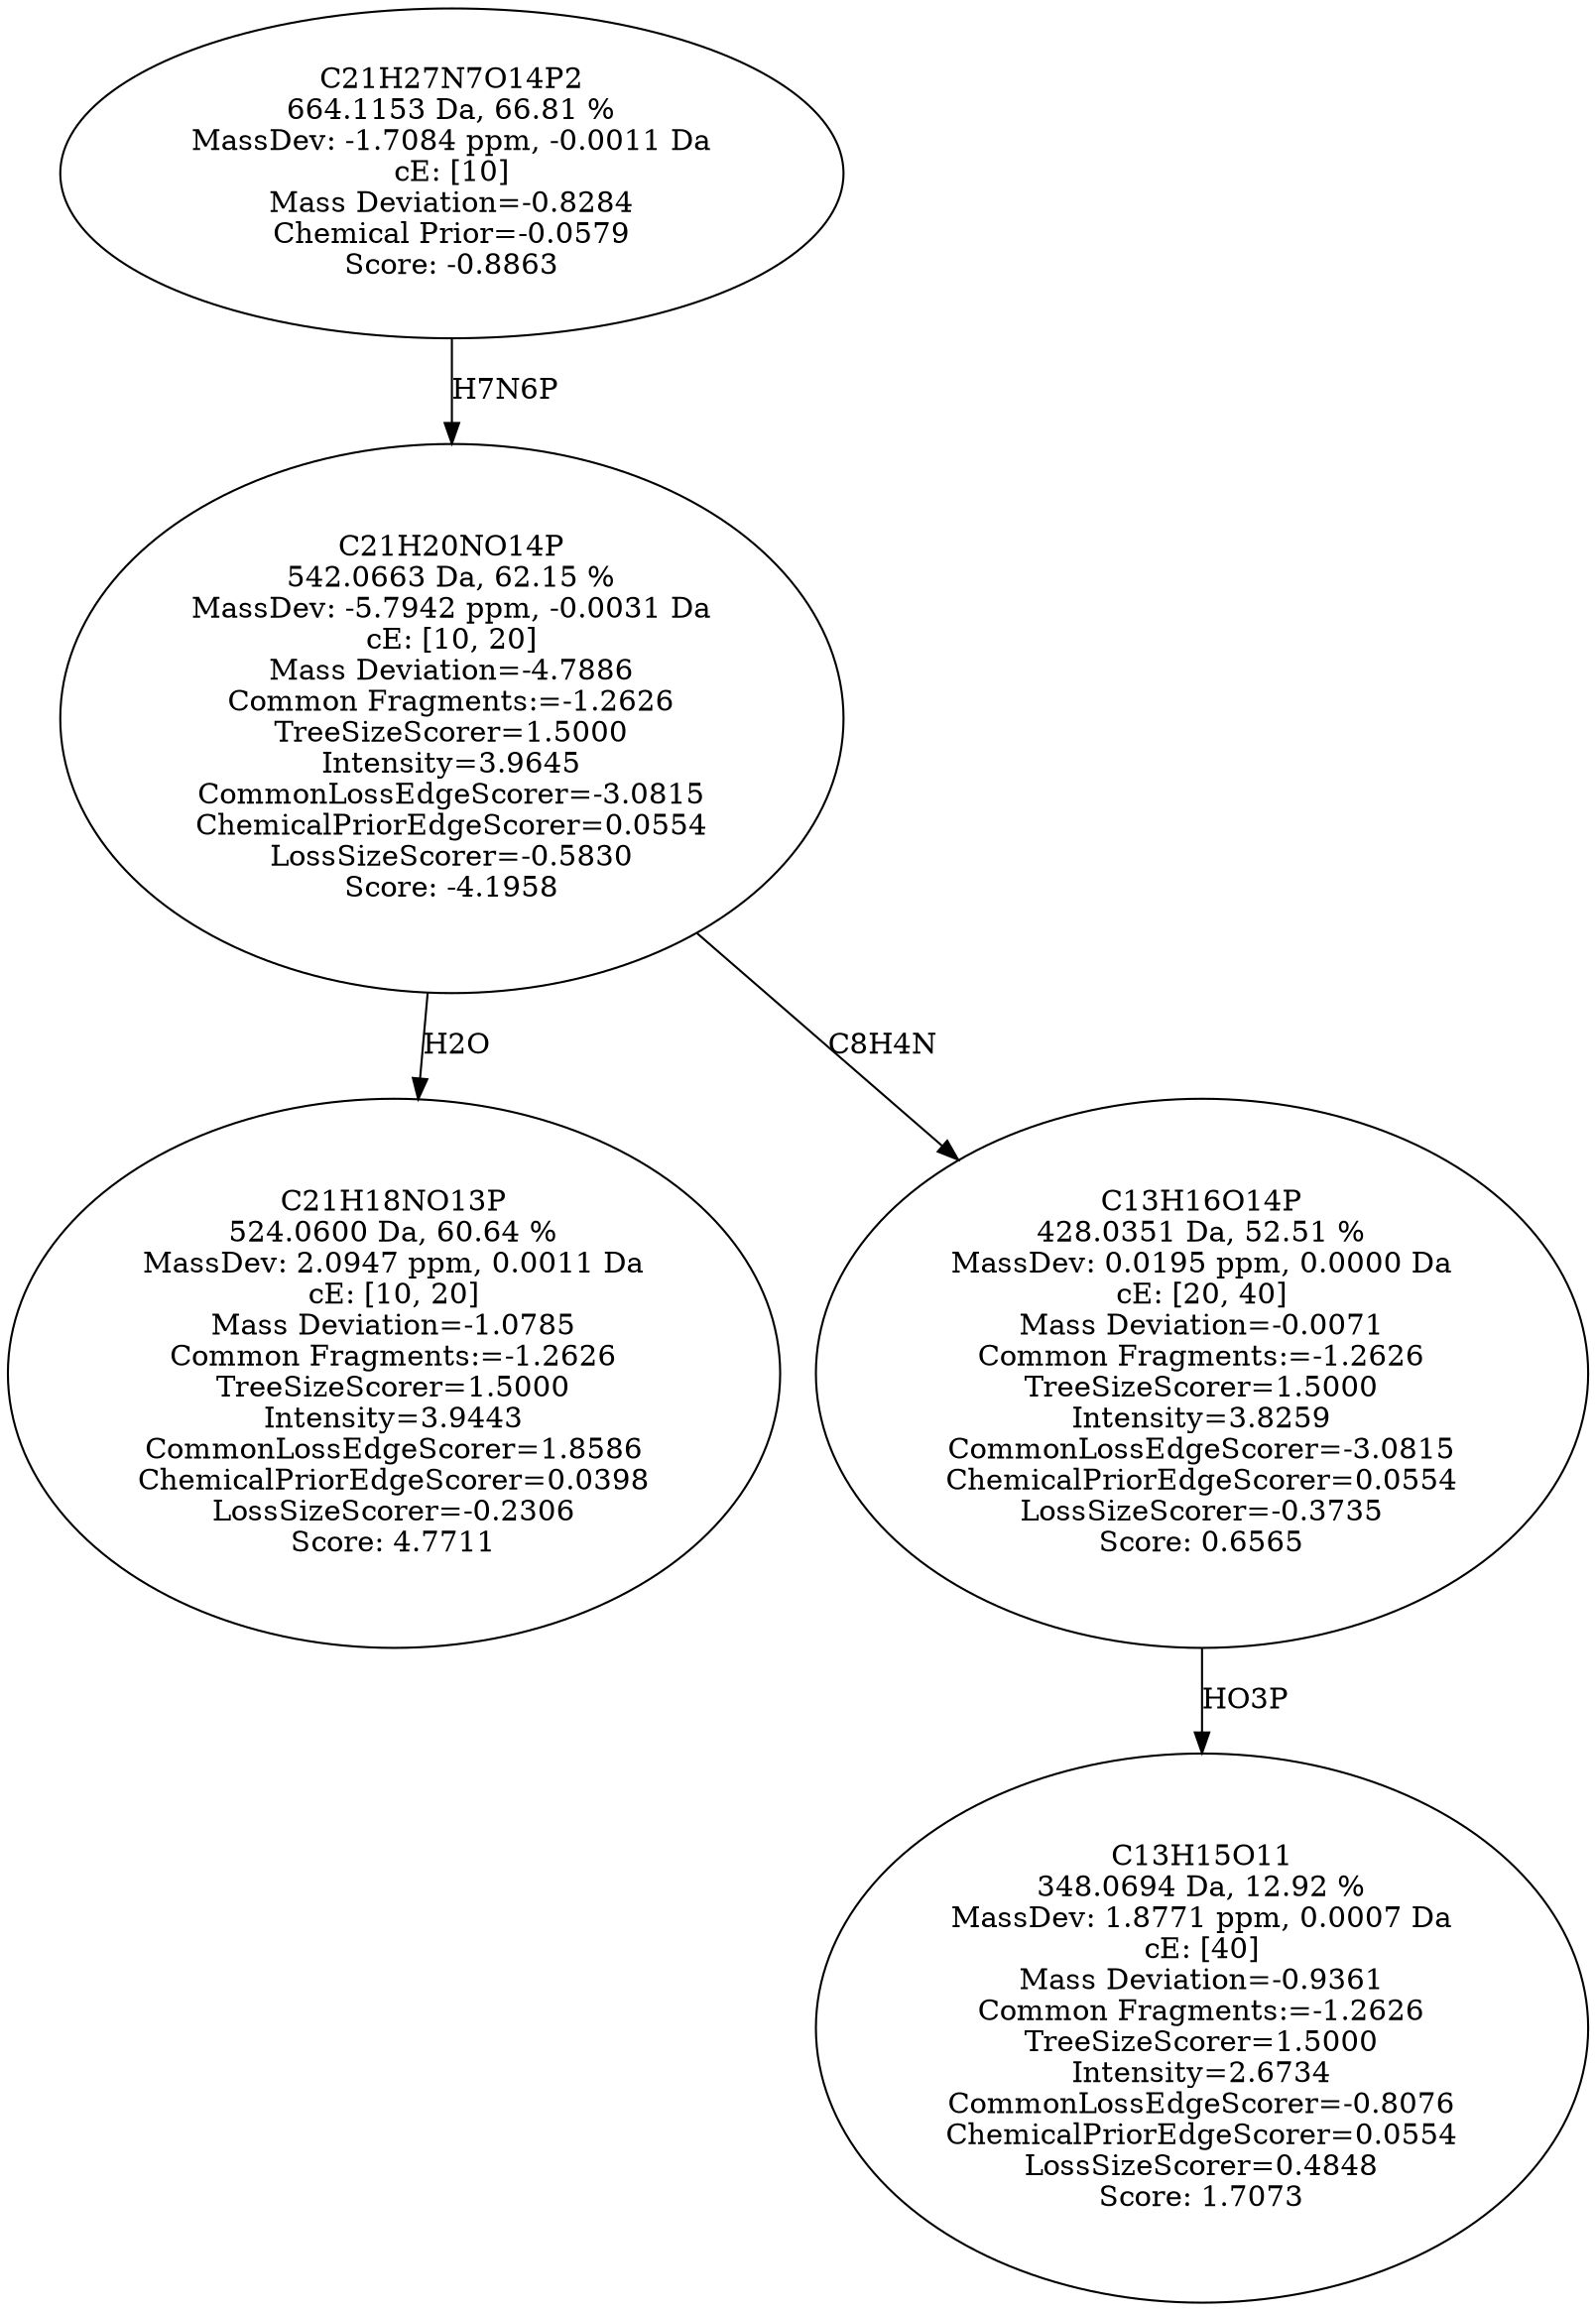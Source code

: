 strict digraph {
v1 [label="C21H18NO13P\n524.0600 Da, 60.64 %\nMassDev: 2.0947 ppm, 0.0011 Da\ncE: [10, 20]\nMass Deviation=-1.0785\nCommon Fragments:=-1.2626\nTreeSizeScorer=1.5000\nIntensity=3.9443\nCommonLossEdgeScorer=1.8586\nChemicalPriorEdgeScorer=0.0398\nLossSizeScorer=-0.2306\nScore: 4.7711"];
v2 [label="C13H15O11\n348.0694 Da, 12.92 %\nMassDev: 1.8771 ppm, 0.0007 Da\ncE: [40]\nMass Deviation=-0.9361\nCommon Fragments:=-1.2626\nTreeSizeScorer=1.5000\nIntensity=2.6734\nCommonLossEdgeScorer=-0.8076\nChemicalPriorEdgeScorer=0.0554\nLossSizeScorer=0.4848\nScore: 1.7073"];
v3 [label="C13H16O14P\n428.0351 Da, 52.51 %\nMassDev: 0.0195 ppm, 0.0000 Da\ncE: [20, 40]\nMass Deviation=-0.0071\nCommon Fragments:=-1.2626\nTreeSizeScorer=1.5000\nIntensity=3.8259\nCommonLossEdgeScorer=-3.0815\nChemicalPriorEdgeScorer=0.0554\nLossSizeScorer=-0.3735\nScore: 0.6565"];
v4 [label="C21H20NO14P\n542.0663 Da, 62.15 %\nMassDev: -5.7942 ppm, -0.0031 Da\ncE: [10, 20]\nMass Deviation=-4.7886\nCommon Fragments:=-1.2626\nTreeSizeScorer=1.5000\nIntensity=3.9645\nCommonLossEdgeScorer=-3.0815\nChemicalPriorEdgeScorer=0.0554\nLossSizeScorer=-0.5830\nScore: -4.1958"];
v5 [label="C21H27N7O14P2\n664.1153 Da, 66.81 %\nMassDev: -1.7084 ppm, -0.0011 Da\ncE: [10]\nMass Deviation=-0.8284\nChemical Prior=-0.0579\nScore: -0.8863"];
v4 -> v1 [label="H2O"];
v3 -> v2 [label="HO3P"];
v4 -> v3 [label="C8H4N"];
v5 -> v4 [label="H7N6P"];
}